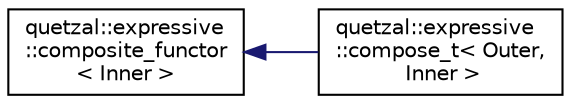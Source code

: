 digraph "Graphical Class Hierarchy"
{
 // LATEX_PDF_SIZE
  edge [fontname="Helvetica",fontsize="10",labelfontname="Helvetica",labelfontsize="10"];
  node [fontname="Helvetica",fontsize="10",shape=record];
  rankdir="LR";
  Node0 [label="quetzal::expressive\l::composite_functor\l\< Inner \>",height=0.2,width=0.4,color="black", fillcolor="white", style="filled",URL="$structquetzal_1_1expressive_1_1composite__functor.html",tooltip=" "];
  Node0 -> Node1 [dir="back",color="midnightblue",fontsize="10",style="solid",fontname="Helvetica"];
  Node1 [label="quetzal::expressive\l::compose_t\< Outer,\l Inner \>",height=0.2,width=0.4,color="black", fillcolor="white", style="filled",URL="$structquetzal_1_1expressive_1_1compose__t_3_01_outer_00_01_inner_01_4.html",tooltip=" "];
}
